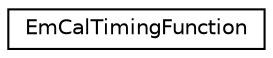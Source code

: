 digraph "Graphical Class Hierarchy"
{
  edge [fontname="Helvetica",fontsize="10",labelfontname="Helvetica",labelfontsize="10"];
  node [fontname="Helvetica",fontsize="10",shape=record];
  rankdir="LR";
  Node1 [label="EmCalTimingFunction",height=0.2,width=0.4,color="black", fillcolor="white", style="filled",URL="$d5/d1e/class_em_cal_timing_function.html"];
}
